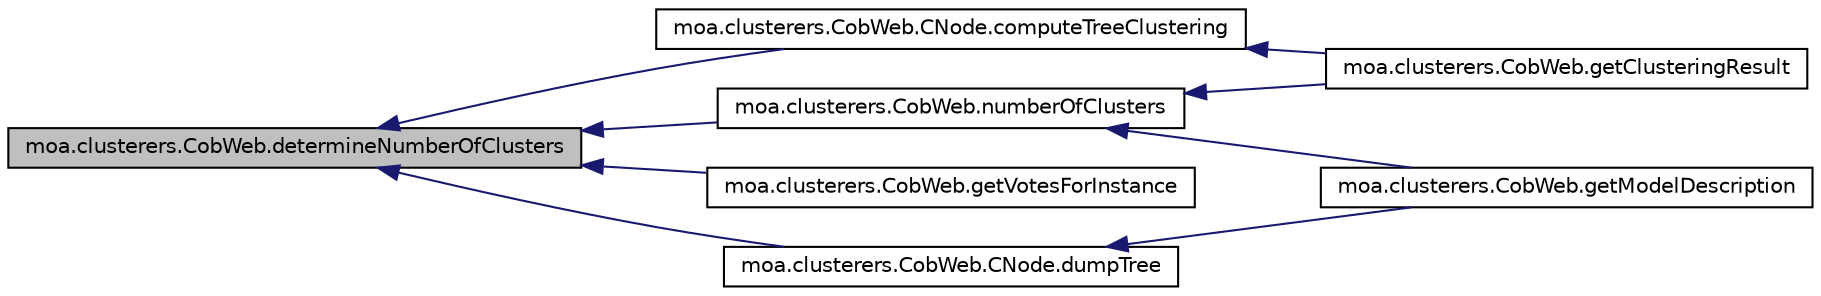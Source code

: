 digraph G
{
  edge [fontname="Helvetica",fontsize="10",labelfontname="Helvetica",labelfontsize="10"];
  node [fontname="Helvetica",fontsize="10",shape=record];
  rankdir=LR;
  Node1 [label="moa.clusterers.CobWeb.determineNumberOfClusters",height=0.2,width=0.4,color="black", fillcolor="grey75", style="filled" fontcolor="black"];
  Node1 -> Node2 [dir=back,color="midnightblue",fontsize="10",style="solid",fontname="Helvetica"];
  Node2 [label="moa.clusterers.CobWeb.CNode.computeTreeClustering",height=0.2,width=0.4,color="black", fillcolor="white", style="filled",URL="$classmoa_1_1clusterers_1_1CobWeb_1_1CNode.html#a14d4e49d58c855753e1099332a2d720d",tooltip="Recursively build a clustering representation of the Cobweb tree."];
  Node2 -> Node3 [dir=back,color="midnightblue",fontsize="10",style="solid",fontname="Helvetica"];
  Node3 [label="moa.clusterers.CobWeb.getClusteringResult",height=0.2,width=0.4,color="black", fillcolor="white", style="filled",URL="$classmoa_1_1clusterers_1_1CobWeb.html#ad3b918e628fbb7b660dbae17a9bbf0c0"];
  Node1 -> Node4 [dir=back,color="midnightblue",fontsize="10",style="solid",fontname="Helvetica"];
  Node4 [label="moa.clusterers.CobWeb.CNode.dumpTree",height=0.2,width=0.4,color="black", fillcolor="white", style="filled",URL="$classmoa_1_1clusterers_1_1CobWeb_1_1CNode.html#a2f9982ece6d6197503d000414fa0727f",tooltip="Recursively build a string representation of the Cobweb tree."];
  Node4 -> Node5 [dir=back,color="midnightblue",fontsize="10",style="solid",fontname="Helvetica"];
  Node5 [label="moa.clusterers.CobWeb.getModelDescription",height=0.2,width=0.4,color="black", fillcolor="white", style="filled",URL="$classmoa_1_1clusterers_1_1CobWeb.html#a21c89d520372a769253012791928c56d"];
  Node1 -> Node6 [dir=back,color="midnightblue",fontsize="10",style="solid",fontname="Helvetica"];
  Node6 [label="moa.clusterers.CobWeb.getVotesForInstance",height=0.2,width=0.4,color="black", fillcolor="white", style="filled",URL="$classmoa_1_1clusterers_1_1CobWeb.html#a09e9388815b3ee60c4330c2e98865f8b",tooltip="Classifies a given instance."];
  Node1 -> Node7 [dir=back,color="midnightblue",fontsize="10",style="solid",fontname="Helvetica"];
  Node7 [label="moa.clusterers.CobWeb.numberOfClusters",height=0.2,width=0.4,color="black", fillcolor="white", style="filled",URL="$classmoa_1_1clusterers_1_1CobWeb.html#a17c91a5df1764daa0100745b01f53dd2",tooltip="Returns the number of clusters."];
  Node7 -> Node3 [dir=back,color="midnightblue",fontsize="10",style="solid",fontname="Helvetica"];
  Node7 -> Node5 [dir=back,color="midnightblue",fontsize="10",style="solid",fontname="Helvetica"];
}
